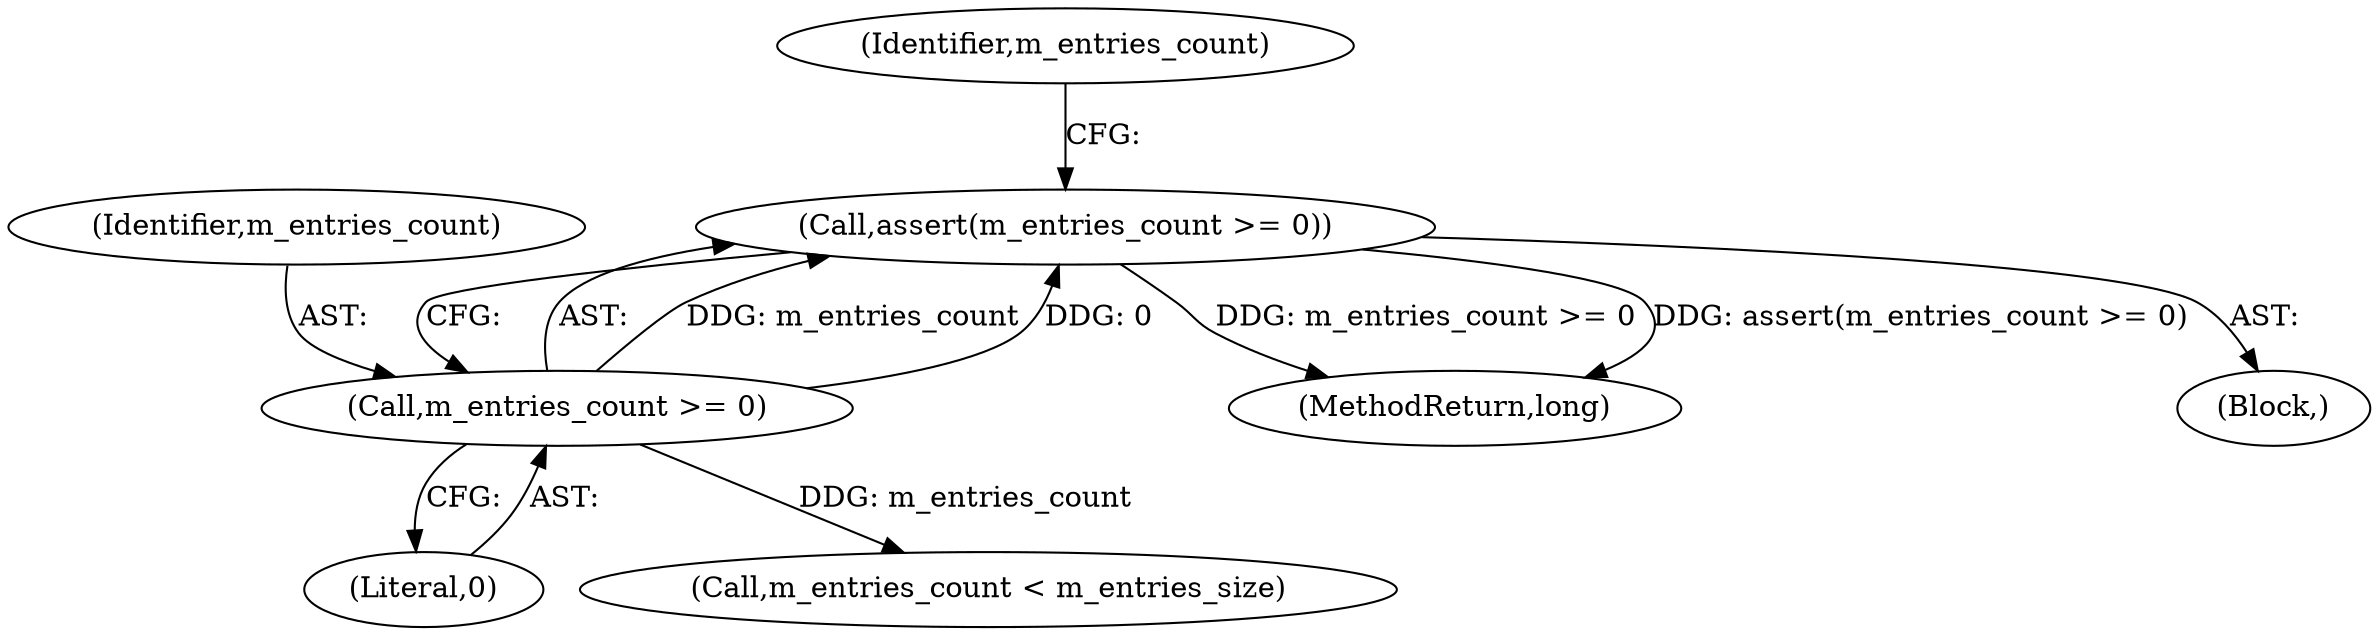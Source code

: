 digraph "0_Android_cc274e2abe8b2a6698a5c47d8aa4bb45f1f9538d_4@API" {
"1000126" [label="(Call,assert(m_entries_count >= 0))"];
"1000127" [label="(Call,m_entries_count >= 0)"];
"1000127" [label="(Call,m_entries_count >= 0)"];
"1000129" [label="(Literal,0)"];
"1000395" [label="(MethodReturn,long)"];
"1000119" [label="(Block,)"];
"1000128" [label="(Identifier,m_entries_count)"];
"1000126" [label="(Call,assert(m_entries_count >= 0))"];
"1000132" [label="(Identifier,m_entries_count)"];
"1000131" [label="(Call,m_entries_count < m_entries_size)"];
"1000126" -> "1000119"  [label="AST: "];
"1000126" -> "1000127"  [label="CFG: "];
"1000127" -> "1000126"  [label="AST: "];
"1000132" -> "1000126"  [label="CFG: "];
"1000126" -> "1000395"  [label="DDG: assert(m_entries_count >= 0)"];
"1000126" -> "1000395"  [label="DDG: m_entries_count >= 0"];
"1000127" -> "1000126"  [label="DDG: m_entries_count"];
"1000127" -> "1000126"  [label="DDG: 0"];
"1000127" -> "1000129"  [label="CFG: "];
"1000128" -> "1000127"  [label="AST: "];
"1000129" -> "1000127"  [label="AST: "];
"1000127" -> "1000131"  [label="DDG: m_entries_count"];
}
